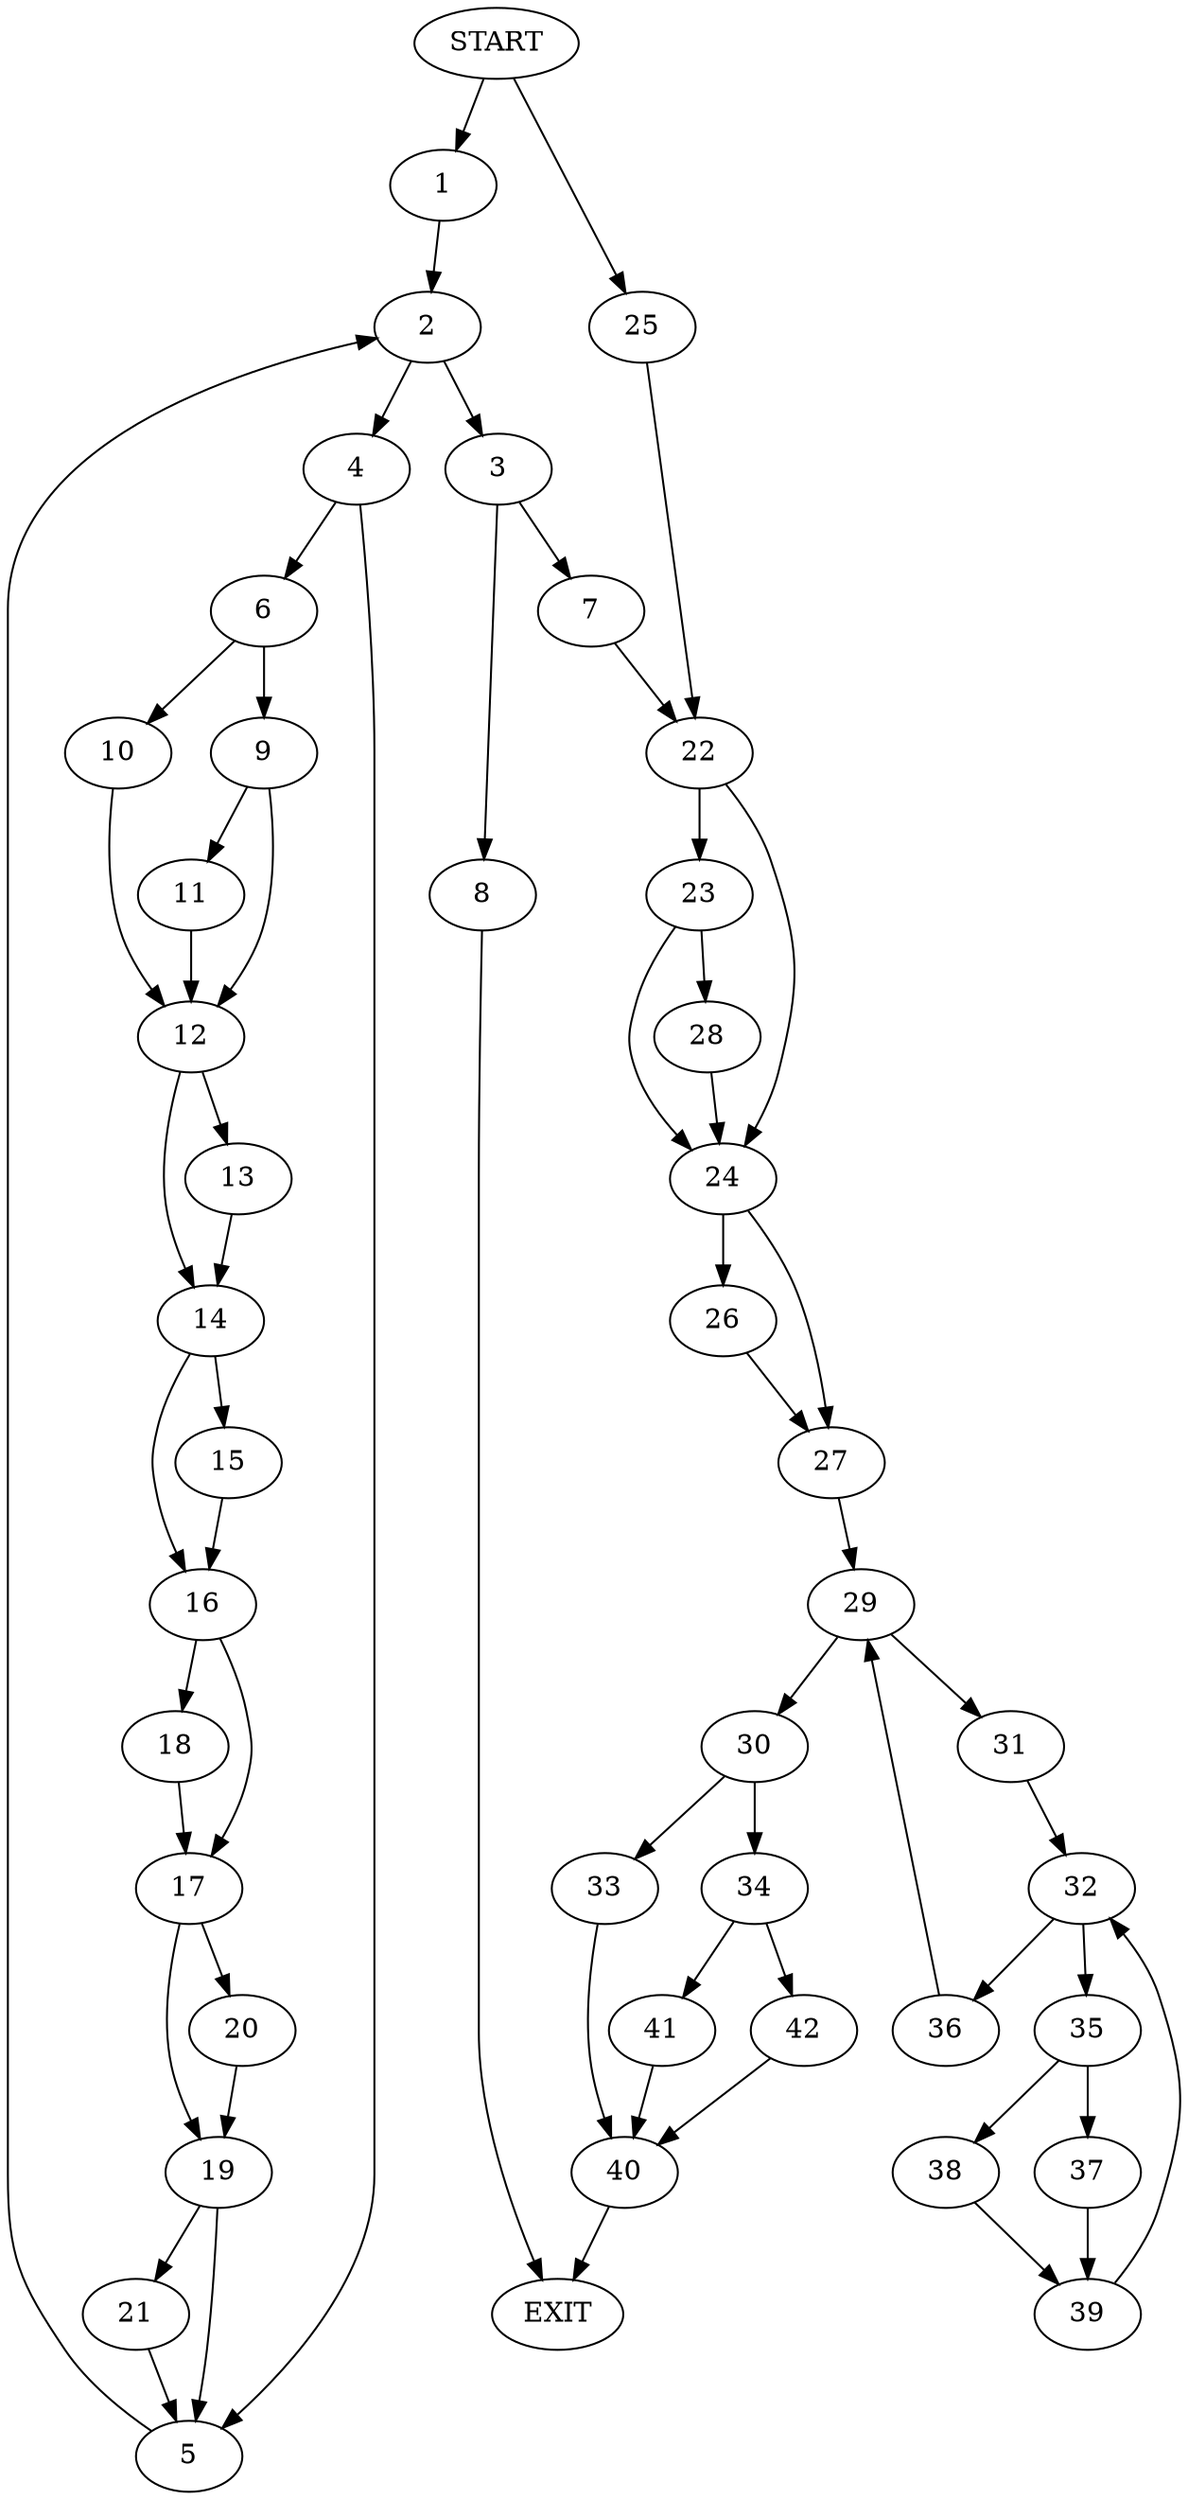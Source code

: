 digraph {
0 [label="START"]
43 [label="EXIT"]
0 -> 1
1 -> 2
2 -> 3
2 -> 4
4 -> 5
4 -> 6
3 -> 7
3 -> 8
6 -> 9
6 -> 10
5 -> 2
9 -> 11
9 -> 12
10 -> 12
12 -> 13
12 -> 14
11 -> 12
14 -> 15
14 -> 16
13 -> 14
15 -> 16
16 -> 17
16 -> 18
18 -> 17
17 -> 19
17 -> 20
19 -> 5
19 -> 21
20 -> 19
21 -> 5
8 -> 43
7 -> 22
22 -> 23
22 -> 24
0 -> 25
25 -> 22
24 -> 26
24 -> 27
23 -> 28
23 -> 24
28 -> 24
26 -> 27
27 -> 29
29 -> 30
29 -> 31
31 -> 32
30 -> 33
30 -> 34
32 -> 35
32 -> 36
35 -> 37
35 -> 38
36 -> 29
38 -> 39
37 -> 39
39 -> 32
33 -> 40
34 -> 41
34 -> 42
40 -> 43
42 -> 40
41 -> 40
}
